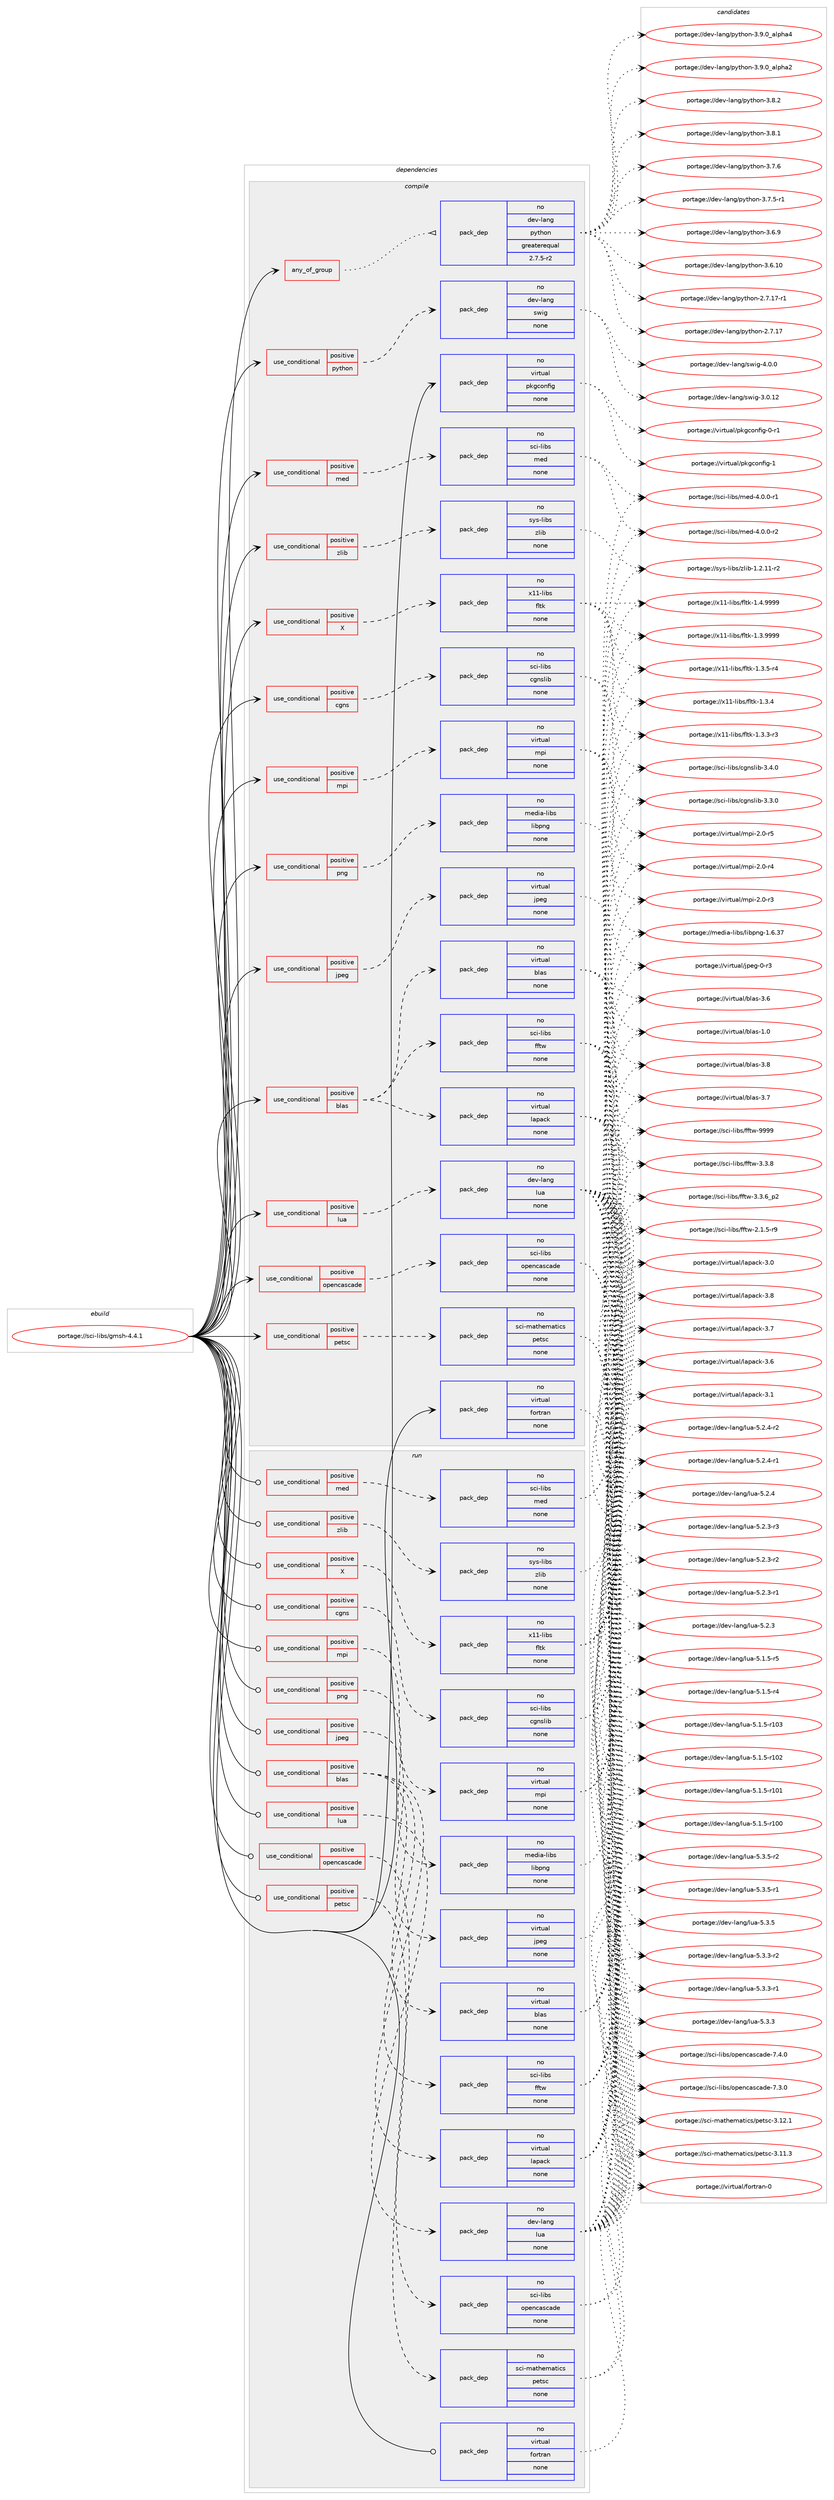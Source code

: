 digraph prolog {

# *************
# Graph options
# *************

newrank=true;
concentrate=true;
compound=true;
graph [rankdir=LR,fontname=Helvetica,fontsize=10,ranksep=1.5];#, ranksep=2.5, nodesep=0.2];
edge  [arrowhead=vee];
node  [fontname=Helvetica,fontsize=10];

# **********
# The ebuild
# **********

subgraph cluster_leftcol {
color=gray;
rank=same;
label=<<i>ebuild</i>>;
id [label="portage://sci-libs/gmsh-4.4.1", color=red, width=4, href="../sci-libs/gmsh-4.4.1.svg"];
}

# ****************
# The dependencies
# ****************

subgraph cluster_midcol {
color=gray;
label=<<i>dependencies</i>>;
subgraph cluster_compile {
fillcolor="#eeeeee";
style=filled;
label=<<i>compile</i>>;
subgraph any1031 {
dependency49506 [label=<<TABLE BORDER="0" CELLBORDER="1" CELLSPACING="0" CELLPADDING="4"><TR><TD CELLPADDING="10">any_of_group</TD></TR></TABLE>>, shape=none, color=red];subgraph pack38217 {
dependency49507 [label=<<TABLE BORDER="0" CELLBORDER="1" CELLSPACING="0" CELLPADDING="4" WIDTH="220"><TR><TD ROWSPAN="6" CELLPADDING="30">pack_dep</TD></TR><TR><TD WIDTH="110">no</TD></TR><TR><TD>dev-lang</TD></TR><TR><TD>python</TD></TR><TR><TD>greaterequal</TD></TR><TR><TD>2.7.5-r2</TD></TR></TABLE>>, shape=none, color=blue];
}
dependency49506:e -> dependency49507:w [weight=20,style="dotted",arrowhead="oinv"];
}
id:e -> dependency49506:w [weight=20,style="solid",arrowhead="vee"];
subgraph cond10210 {
dependency49508 [label=<<TABLE BORDER="0" CELLBORDER="1" CELLSPACING="0" CELLPADDING="4"><TR><TD ROWSPAN="3" CELLPADDING="10">use_conditional</TD></TR><TR><TD>positive</TD></TR><TR><TD>X</TD></TR></TABLE>>, shape=none, color=red];
subgraph pack38218 {
dependency49509 [label=<<TABLE BORDER="0" CELLBORDER="1" CELLSPACING="0" CELLPADDING="4" WIDTH="220"><TR><TD ROWSPAN="6" CELLPADDING="30">pack_dep</TD></TR><TR><TD WIDTH="110">no</TD></TR><TR><TD>x11-libs</TD></TR><TR><TD>fltk</TD></TR><TR><TD>none</TD></TR><TR><TD></TD></TR></TABLE>>, shape=none, color=blue];
}
dependency49508:e -> dependency49509:w [weight=20,style="dashed",arrowhead="vee"];
}
id:e -> dependency49508:w [weight=20,style="solid",arrowhead="vee"];
subgraph cond10211 {
dependency49510 [label=<<TABLE BORDER="0" CELLBORDER="1" CELLSPACING="0" CELLPADDING="4"><TR><TD ROWSPAN="3" CELLPADDING="10">use_conditional</TD></TR><TR><TD>positive</TD></TR><TR><TD>blas</TD></TR></TABLE>>, shape=none, color=red];
subgraph pack38219 {
dependency49511 [label=<<TABLE BORDER="0" CELLBORDER="1" CELLSPACING="0" CELLPADDING="4" WIDTH="220"><TR><TD ROWSPAN="6" CELLPADDING="30">pack_dep</TD></TR><TR><TD WIDTH="110">no</TD></TR><TR><TD>virtual</TD></TR><TR><TD>blas</TD></TR><TR><TD>none</TD></TR><TR><TD></TD></TR></TABLE>>, shape=none, color=blue];
}
dependency49510:e -> dependency49511:w [weight=20,style="dashed",arrowhead="vee"];
subgraph pack38220 {
dependency49512 [label=<<TABLE BORDER="0" CELLBORDER="1" CELLSPACING="0" CELLPADDING="4" WIDTH="220"><TR><TD ROWSPAN="6" CELLPADDING="30">pack_dep</TD></TR><TR><TD WIDTH="110">no</TD></TR><TR><TD>virtual</TD></TR><TR><TD>lapack</TD></TR><TR><TD>none</TD></TR><TR><TD></TD></TR></TABLE>>, shape=none, color=blue];
}
dependency49510:e -> dependency49512:w [weight=20,style="dashed",arrowhead="vee"];
subgraph pack38221 {
dependency49513 [label=<<TABLE BORDER="0" CELLBORDER="1" CELLSPACING="0" CELLPADDING="4" WIDTH="220"><TR><TD ROWSPAN="6" CELLPADDING="30">pack_dep</TD></TR><TR><TD WIDTH="110">no</TD></TR><TR><TD>sci-libs</TD></TR><TR><TD>fftw</TD></TR><TR><TD>none</TD></TR><TR><TD></TD></TR></TABLE>>, shape=none, color=blue];
}
dependency49510:e -> dependency49513:w [weight=20,style="dashed",arrowhead="vee"];
}
id:e -> dependency49510:w [weight=20,style="solid",arrowhead="vee"];
subgraph cond10212 {
dependency49514 [label=<<TABLE BORDER="0" CELLBORDER="1" CELLSPACING="0" CELLPADDING="4"><TR><TD ROWSPAN="3" CELLPADDING="10">use_conditional</TD></TR><TR><TD>positive</TD></TR><TR><TD>cgns</TD></TR></TABLE>>, shape=none, color=red];
subgraph pack38222 {
dependency49515 [label=<<TABLE BORDER="0" CELLBORDER="1" CELLSPACING="0" CELLPADDING="4" WIDTH="220"><TR><TD ROWSPAN="6" CELLPADDING="30">pack_dep</TD></TR><TR><TD WIDTH="110">no</TD></TR><TR><TD>sci-libs</TD></TR><TR><TD>cgnslib</TD></TR><TR><TD>none</TD></TR><TR><TD></TD></TR></TABLE>>, shape=none, color=blue];
}
dependency49514:e -> dependency49515:w [weight=20,style="dashed",arrowhead="vee"];
}
id:e -> dependency49514:w [weight=20,style="solid",arrowhead="vee"];
subgraph cond10213 {
dependency49516 [label=<<TABLE BORDER="0" CELLBORDER="1" CELLSPACING="0" CELLPADDING="4"><TR><TD ROWSPAN="3" CELLPADDING="10">use_conditional</TD></TR><TR><TD>positive</TD></TR><TR><TD>jpeg</TD></TR></TABLE>>, shape=none, color=red];
subgraph pack38223 {
dependency49517 [label=<<TABLE BORDER="0" CELLBORDER="1" CELLSPACING="0" CELLPADDING="4" WIDTH="220"><TR><TD ROWSPAN="6" CELLPADDING="30">pack_dep</TD></TR><TR><TD WIDTH="110">no</TD></TR><TR><TD>virtual</TD></TR><TR><TD>jpeg</TD></TR><TR><TD>none</TD></TR><TR><TD></TD></TR></TABLE>>, shape=none, color=blue];
}
dependency49516:e -> dependency49517:w [weight=20,style="dashed",arrowhead="vee"];
}
id:e -> dependency49516:w [weight=20,style="solid",arrowhead="vee"];
subgraph cond10214 {
dependency49518 [label=<<TABLE BORDER="0" CELLBORDER="1" CELLSPACING="0" CELLPADDING="4"><TR><TD ROWSPAN="3" CELLPADDING="10">use_conditional</TD></TR><TR><TD>positive</TD></TR><TR><TD>lua</TD></TR></TABLE>>, shape=none, color=red];
subgraph pack38224 {
dependency49519 [label=<<TABLE BORDER="0" CELLBORDER="1" CELLSPACING="0" CELLPADDING="4" WIDTH="220"><TR><TD ROWSPAN="6" CELLPADDING="30">pack_dep</TD></TR><TR><TD WIDTH="110">no</TD></TR><TR><TD>dev-lang</TD></TR><TR><TD>lua</TD></TR><TR><TD>none</TD></TR><TR><TD></TD></TR></TABLE>>, shape=none, color=blue];
}
dependency49518:e -> dependency49519:w [weight=20,style="dashed",arrowhead="vee"];
}
id:e -> dependency49518:w [weight=20,style="solid",arrowhead="vee"];
subgraph cond10215 {
dependency49520 [label=<<TABLE BORDER="0" CELLBORDER="1" CELLSPACING="0" CELLPADDING="4"><TR><TD ROWSPAN="3" CELLPADDING="10">use_conditional</TD></TR><TR><TD>positive</TD></TR><TR><TD>med</TD></TR></TABLE>>, shape=none, color=red];
subgraph pack38225 {
dependency49521 [label=<<TABLE BORDER="0" CELLBORDER="1" CELLSPACING="0" CELLPADDING="4" WIDTH="220"><TR><TD ROWSPAN="6" CELLPADDING="30">pack_dep</TD></TR><TR><TD WIDTH="110">no</TD></TR><TR><TD>sci-libs</TD></TR><TR><TD>med</TD></TR><TR><TD>none</TD></TR><TR><TD></TD></TR></TABLE>>, shape=none, color=blue];
}
dependency49520:e -> dependency49521:w [weight=20,style="dashed",arrowhead="vee"];
}
id:e -> dependency49520:w [weight=20,style="solid",arrowhead="vee"];
subgraph cond10216 {
dependency49522 [label=<<TABLE BORDER="0" CELLBORDER="1" CELLSPACING="0" CELLPADDING="4"><TR><TD ROWSPAN="3" CELLPADDING="10">use_conditional</TD></TR><TR><TD>positive</TD></TR><TR><TD>mpi</TD></TR></TABLE>>, shape=none, color=red];
subgraph pack38226 {
dependency49523 [label=<<TABLE BORDER="0" CELLBORDER="1" CELLSPACING="0" CELLPADDING="4" WIDTH="220"><TR><TD ROWSPAN="6" CELLPADDING="30">pack_dep</TD></TR><TR><TD WIDTH="110">no</TD></TR><TR><TD>virtual</TD></TR><TR><TD>mpi</TD></TR><TR><TD>none</TD></TR><TR><TD></TD></TR></TABLE>>, shape=none, color=blue];
}
dependency49522:e -> dependency49523:w [weight=20,style="dashed",arrowhead="vee"];
}
id:e -> dependency49522:w [weight=20,style="solid",arrowhead="vee"];
subgraph cond10217 {
dependency49524 [label=<<TABLE BORDER="0" CELLBORDER="1" CELLSPACING="0" CELLPADDING="4"><TR><TD ROWSPAN="3" CELLPADDING="10">use_conditional</TD></TR><TR><TD>positive</TD></TR><TR><TD>opencascade</TD></TR></TABLE>>, shape=none, color=red];
subgraph pack38227 {
dependency49525 [label=<<TABLE BORDER="0" CELLBORDER="1" CELLSPACING="0" CELLPADDING="4" WIDTH="220"><TR><TD ROWSPAN="6" CELLPADDING="30">pack_dep</TD></TR><TR><TD WIDTH="110">no</TD></TR><TR><TD>sci-libs</TD></TR><TR><TD>opencascade</TD></TR><TR><TD>none</TD></TR><TR><TD></TD></TR></TABLE>>, shape=none, color=blue];
}
dependency49524:e -> dependency49525:w [weight=20,style="dashed",arrowhead="vee"];
}
id:e -> dependency49524:w [weight=20,style="solid",arrowhead="vee"];
subgraph cond10218 {
dependency49526 [label=<<TABLE BORDER="0" CELLBORDER="1" CELLSPACING="0" CELLPADDING="4"><TR><TD ROWSPAN="3" CELLPADDING="10">use_conditional</TD></TR><TR><TD>positive</TD></TR><TR><TD>petsc</TD></TR></TABLE>>, shape=none, color=red];
subgraph pack38228 {
dependency49527 [label=<<TABLE BORDER="0" CELLBORDER="1" CELLSPACING="0" CELLPADDING="4" WIDTH="220"><TR><TD ROWSPAN="6" CELLPADDING="30">pack_dep</TD></TR><TR><TD WIDTH="110">no</TD></TR><TR><TD>sci-mathematics</TD></TR><TR><TD>petsc</TD></TR><TR><TD>none</TD></TR><TR><TD></TD></TR></TABLE>>, shape=none, color=blue];
}
dependency49526:e -> dependency49527:w [weight=20,style="dashed",arrowhead="vee"];
}
id:e -> dependency49526:w [weight=20,style="solid",arrowhead="vee"];
subgraph cond10219 {
dependency49528 [label=<<TABLE BORDER="0" CELLBORDER="1" CELLSPACING="0" CELLPADDING="4"><TR><TD ROWSPAN="3" CELLPADDING="10">use_conditional</TD></TR><TR><TD>positive</TD></TR><TR><TD>png</TD></TR></TABLE>>, shape=none, color=red];
subgraph pack38229 {
dependency49529 [label=<<TABLE BORDER="0" CELLBORDER="1" CELLSPACING="0" CELLPADDING="4" WIDTH="220"><TR><TD ROWSPAN="6" CELLPADDING="30">pack_dep</TD></TR><TR><TD WIDTH="110">no</TD></TR><TR><TD>media-libs</TD></TR><TR><TD>libpng</TD></TR><TR><TD>none</TD></TR><TR><TD></TD></TR></TABLE>>, shape=none, color=blue];
}
dependency49528:e -> dependency49529:w [weight=20,style="dashed",arrowhead="vee"];
}
id:e -> dependency49528:w [weight=20,style="solid",arrowhead="vee"];
subgraph cond10220 {
dependency49530 [label=<<TABLE BORDER="0" CELLBORDER="1" CELLSPACING="0" CELLPADDING="4"><TR><TD ROWSPAN="3" CELLPADDING="10">use_conditional</TD></TR><TR><TD>positive</TD></TR><TR><TD>python</TD></TR></TABLE>>, shape=none, color=red];
subgraph pack38230 {
dependency49531 [label=<<TABLE BORDER="0" CELLBORDER="1" CELLSPACING="0" CELLPADDING="4" WIDTH="220"><TR><TD ROWSPAN="6" CELLPADDING="30">pack_dep</TD></TR><TR><TD WIDTH="110">no</TD></TR><TR><TD>dev-lang</TD></TR><TR><TD>swig</TD></TR><TR><TD>none</TD></TR><TR><TD></TD></TR></TABLE>>, shape=none, color=blue];
}
dependency49530:e -> dependency49531:w [weight=20,style="dashed",arrowhead="vee"];
}
id:e -> dependency49530:w [weight=20,style="solid",arrowhead="vee"];
subgraph cond10221 {
dependency49532 [label=<<TABLE BORDER="0" CELLBORDER="1" CELLSPACING="0" CELLPADDING="4"><TR><TD ROWSPAN="3" CELLPADDING="10">use_conditional</TD></TR><TR><TD>positive</TD></TR><TR><TD>zlib</TD></TR></TABLE>>, shape=none, color=red];
subgraph pack38231 {
dependency49533 [label=<<TABLE BORDER="0" CELLBORDER="1" CELLSPACING="0" CELLPADDING="4" WIDTH="220"><TR><TD ROWSPAN="6" CELLPADDING="30">pack_dep</TD></TR><TR><TD WIDTH="110">no</TD></TR><TR><TD>sys-libs</TD></TR><TR><TD>zlib</TD></TR><TR><TD>none</TD></TR><TR><TD></TD></TR></TABLE>>, shape=none, color=blue];
}
dependency49532:e -> dependency49533:w [weight=20,style="dashed",arrowhead="vee"];
}
id:e -> dependency49532:w [weight=20,style="solid",arrowhead="vee"];
subgraph pack38232 {
dependency49534 [label=<<TABLE BORDER="0" CELLBORDER="1" CELLSPACING="0" CELLPADDING="4" WIDTH="220"><TR><TD ROWSPAN="6" CELLPADDING="30">pack_dep</TD></TR><TR><TD WIDTH="110">no</TD></TR><TR><TD>virtual</TD></TR><TR><TD>fortran</TD></TR><TR><TD>none</TD></TR><TR><TD></TD></TR></TABLE>>, shape=none, color=blue];
}
id:e -> dependency49534:w [weight=20,style="solid",arrowhead="vee"];
subgraph pack38233 {
dependency49535 [label=<<TABLE BORDER="0" CELLBORDER="1" CELLSPACING="0" CELLPADDING="4" WIDTH="220"><TR><TD ROWSPAN="6" CELLPADDING="30">pack_dep</TD></TR><TR><TD WIDTH="110">no</TD></TR><TR><TD>virtual</TD></TR><TR><TD>pkgconfig</TD></TR><TR><TD>none</TD></TR><TR><TD></TD></TR></TABLE>>, shape=none, color=blue];
}
id:e -> dependency49535:w [weight=20,style="solid",arrowhead="vee"];
}
subgraph cluster_compileandrun {
fillcolor="#eeeeee";
style=filled;
label=<<i>compile and run</i>>;
}
subgraph cluster_run {
fillcolor="#eeeeee";
style=filled;
label=<<i>run</i>>;
subgraph cond10222 {
dependency49536 [label=<<TABLE BORDER="0" CELLBORDER="1" CELLSPACING="0" CELLPADDING="4"><TR><TD ROWSPAN="3" CELLPADDING="10">use_conditional</TD></TR><TR><TD>positive</TD></TR><TR><TD>X</TD></TR></TABLE>>, shape=none, color=red];
subgraph pack38234 {
dependency49537 [label=<<TABLE BORDER="0" CELLBORDER="1" CELLSPACING="0" CELLPADDING="4" WIDTH="220"><TR><TD ROWSPAN="6" CELLPADDING="30">pack_dep</TD></TR><TR><TD WIDTH="110">no</TD></TR><TR><TD>x11-libs</TD></TR><TR><TD>fltk</TD></TR><TR><TD>none</TD></TR><TR><TD></TD></TR></TABLE>>, shape=none, color=blue];
}
dependency49536:e -> dependency49537:w [weight=20,style="dashed",arrowhead="vee"];
}
id:e -> dependency49536:w [weight=20,style="solid",arrowhead="odot"];
subgraph cond10223 {
dependency49538 [label=<<TABLE BORDER="0" CELLBORDER="1" CELLSPACING="0" CELLPADDING="4"><TR><TD ROWSPAN="3" CELLPADDING="10">use_conditional</TD></TR><TR><TD>positive</TD></TR><TR><TD>blas</TD></TR></TABLE>>, shape=none, color=red];
subgraph pack38235 {
dependency49539 [label=<<TABLE BORDER="0" CELLBORDER="1" CELLSPACING="0" CELLPADDING="4" WIDTH="220"><TR><TD ROWSPAN="6" CELLPADDING="30">pack_dep</TD></TR><TR><TD WIDTH="110">no</TD></TR><TR><TD>virtual</TD></TR><TR><TD>blas</TD></TR><TR><TD>none</TD></TR><TR><TD></TD></TR></TABLE>>, shape=none, color=blue];
}
dependency49538:e -> dependency49539:w [weight=20,style="dashed",arrowhead="vee"];
subgraph pack38236 {
dependency49540 [label=<<TABLE BORDER="0" CELLBORDER="1" CELLSPACING="0" CELLPADDING="4" WIDTH="220"><TR><TD ROWSPAN="6" CELLPADDING="30">pack_dep</TD></TR><TR><TD WIDTH="110">no</TD></TR><TR><TD>virtual</TD></TR><TR><TD>lapack</TD></TR><TR><TD>none</TD></TR><TR><TD></TD></TR></TABLE>>, shape=none, color=blue];
}
dependency49538:e -> dependency49540:w [weight=20,style="dashed",arrowhead="vee"];
subgraph pack38237 {
dependency49541 [label=<<TABLE BORDER="0" CELLBORDER="1" CELLSPACING="0" CELLPADDING="4" WIDTH="220"><TR><TD ROWSPAN="6" CELLPADDING="30">pack_dep</TD></TR><TR><TD WIDTH="110">no</TD></TR><TR><TD>sci-libs</TD></TR><TR><TD>fftw</TD></TR><TR><TD>none</TD></TR><TR><TD></TD></TR></TABLE>>, shape=none, color=blue];
}
dependency49538:e -> dependency49541:w [weight=20,style="dashed",arrowhead="vee"];
}
id:e -> dependency49538:w [weight=20,style="solid",arrowhead="odot"];
subgraph cond10224 {
dependency49542 [label=<<TABLE BORDER="0" CELLBORDER="1" CELLSPACING="0" CELLPADDING="4"><TR><TD ROWSPAN="3" CELLPADDING="10">use_conditional</TD></TR><TR><TD>positive</TD></TR><TR><TD>cgns</TD></TR></TABLE>>, shape=none, color=red];
subgraph pack38238 {
dependency49543 [label=<<TABLE BORDER="0" CELLBORDER="1" CELLSPACING="0" CELLPADDING="4" WIDTH="220"><TR><TD ROWSPAN="6" CELLPADDING="30">pack_dep</TD></TR><TR><TD WIDTH="110">no</TD></TR><TR><TD>sci-libs</TD></TR><TR><TD>cgnslib</TD></TR><TR><TD>none</TD></TR><TR><TD></TD></TR></TABLE>>, shape=none, color=blue];
}
dependency49542:e -> dependency49543:w [weight=20,style="dashed",arrowhead="vee"];
}
id:e -> dependency49542:w [weight=20,style="solid",arrowhead="odot"];
subgraph cond10225 {
dependency49544 [label=<<TABLE BORDER="0" CELLBORDER="1" CELLSPACING="0" CELLPADDING="4"><TR><TD ROWSPAN="3" CELLPADDING="10">use_conditional</TD></TR><TR><TD>positive</TD></TR><TR><TD>jpeg</TD></TR></TABLE>>, shape=none, color=red];
subgraph pack38239 {
dependency49545 [label=<<TABLE BORDER="0" CELLBORDER="1" CELLSPACING="0" CELLPADDING="4" WIDTH="220"><TR><TD ROWSPAN="6" CELLPADDING="30">pack_dep</TD></TR><TR><TD WIDTH="110">no</TD></TR><TR><TD>virtual</TD></TR><TR><TD>jpeg</TD></TR><TR><TD>none</TD></TR><TR><TD></TD></TR></TABLE>>, shape=none, color=blue];
}
dependency49544:e -> dependency49545:w [weight=20,style="dashed",arrowhead="vee"];
}
id:e -> dependency49544:w [weight=20,style="solid",arrowhead="odot"];
subgraph cond10226 {
dependency49546 [label=<<TABLE BORDER="0" CELLBORDER="1" CELLSPACING="0" CELLPADDING="4"><TR><TD ROWSPAN="3" CELLPADDING="10">use_conditional</TD></TR><TR><TD>positive</TD></TR><TR><TD>lua</TD></TR></TABLE>>, shape=none, color=red];
subgraph pack38240 {
dependency49547 [label=<<TABLE BORDER="0" CELLBORDER="1" CELLSPACING="0" CELLPADDING="4" WIDTH="220"><TR><TD ROWSPAN="6" CELLPADDING="30">pack_dep</TD></TR><TR><TD WIDTH="110">no</TD></TR><TR><TD>dev-lang</TD></TR><TR><TD>lua</TD></TR><TR><TD>none</TD></TR><TR><TD></TD></TR></TABLE>>, shape=none, color=blue];
}
dependency49546:e -> dependency49547:w [weight=20,style="dashed",arrowhead="vee"];
}
id:e -> dependency49546:w [weight=20,style="solid",arrowhead="odot"];
subgraph cond10227 {
dependency49548 [label=<<TABLE BORDER="0" CELLBORDER="1" CELLSPACING="0" CELLPADDING="4"><TR><TD ROWSPAN="3" CELLPADDING="10">use_conditional</TD></TR><TR><TD>positive</TD></TR><TR><TD>med</TD></TR></TABLE>>, shape=none, color=red];
subgraph pack38241 {
dependency49549 [label=<<TABLE BORDER="0" CELLBORDER="1" CELLSPACING="0" CELLPADDING="4" WIDTH="220"><TR><TD ROWSPAN="6" CELLPADDING="30">pack_dep</TD></TR><TR><TD WIDTH="110">no</TD></TR><TR><TD>sci-libs</TD></TR><TR><TD>med</TD></TR><TR><TD>none</TD></TR><TR><TD></TD></TR></TABLE>>, shape=none, color=blue];
}
dependency49548:e -> dependency49549:w [weight=20,style="dashed",arrowhead="vee"];
}
id:e -> dependency49548:w [weight=20,style="solid",arrowhead="odot"];
subgraph cond10228 {
dependency49550 [label=<<TABLE BORDER="0" CELLBORDER="1" CELLSPACING="0" CELLPADDING="4"><TR><TD ROWSPAN="3" CELLPADDING="10">use_conditional</TD></TR><TR><TD>positive</TD></TR><TR><TD>mpi</TD></TR></TABLE>>, shape=none, color=red];
subgraph pack38242 {
dependency49551 [label=<<TABLE BORDER="0" CELLBORDER="1" CELLSPACING="0" CELLPADDING="4" WIDTH="220"><TR><TD ROWSPAN="6" CELLPADDING="30">pack_dep</TD></TR><TR><TD WIDTH="110">no</TD></TR><TR><TD>virtual</TD></TR><TR><TD>mpi</TD></TR><TR><TD>none</TD></TR><TR><TD></TD></TR></TABLE>>, shape=none, color=blue];
}
dependency49550:e -> dependency49551:w [weight=20,style="dashed",arrowhead="vee"];
}
id:e -> dependency49550:w [weight=20,style="solid",arrowhead="odot"];
subgraph cond10229 {
dependency49552 [label=<<TABLE BORDER="0" CELLBORDER="1" CELLSPACING="0" CELLPADDING="4"><TR><TD ROWSPAN="3" CELLPADDING="10">use_conditional</TD></TR><TR><TD>positive</TD></TR><TR><TD>opencascade</TD></TR></TABLE>>, shape=none, color=red];
subgraph pack38243 {
dependency49553 [label=<<TABLE BORDER="0" CELLBORDER="1" CELLSPACING="0" CELLPADDING="4" WIDTH="220"><TR><TD ROWSPAN="6" CELLPADDING="30">pack_dep</TD></TR><TR><TD WIDTH="110">no</TD></TR><TR><TD>sci-libs</TD></TR><TR><TD>opencascade</TD></TR><TR><TD>none</TD></TR><TR><TD></TD></TR></TABLE>>, shape=none, color=blue];
}
dependency49552:e -> dependency49553:w [weight=20,style="dashed",arrowhead="vee"];
}
id:e -> dependency49552:w [weight=20,style="solid",arrowhead="odot"];
subgraph cond10230 {
dependency49554 [label=<<TABLE BORDER="0" CELLBORDER="1" CELLSPACING="0" CELLPADDING="4"><TR><TD ROWSPAN="3" CELLPADDING="10">use_conditional</TD></TR><TR><TD>positive</TD></TR><TR><TD>petsc</TD></TR></TABLE>>, shape=none, color=red];
subgraph pack38244 {
dependency49555 [label=<<TABLE BORDER="0" CELLBORDER="1" CELLSPACING="0" CELLPADDING="4" WIDTH="220"><TR><TD ROWSPAN="6" CELLPADDING="30">pack_dep</TD></TR><TR><TD WIDTH="110">no</TD></TR><TR><TD>sci-mathematics</TD></TR><TR><TD>petsc</TD></TR><TR><TD>none</TD></TR><TR><TD></TD></TR></TABLE>>, shape=none, color=blue];
}
dependency49554:e -> dependency49555:w [weight=20,style="dashed",arrowhead="vee"];
}
id:e -> dependency49554:w [weight=20,style="solid",arrowhead="odot"];
subgraph cond10231 {
dependency49556 [label=<<TABLE BORDER="0" CELLBORDER="1" CELLSPACING="0" CELLPADDING="4"><TR><TD ROWSPAN="3" CELLPADDING="10">use_conditional</TD></TR><TR><TD>positive</TD></TR><TR><TD>png</TD></TR></TABLE>>, shape=none, color=red];
subgraph pack38245 {
dependency49557 [label=<<TABLE BORDER="0" CELLBORDER="1" CELLSPACING="0" CELLPADDING="4" WIDTH="220"><TR><TD ROWSPAN="6" CELLPADDING="30">pack_dep</TD></TR><TR><TD WIDTH="110">no</TD></TR><TR><TD>media-libs</TD></TR><TR><TD>libpng</TD></TR><TR><TD>none</TD></TR><TR><TD></TD></TR></TABLE>>, shape=none, color=blue];
}
dependency49556:e -> dependency49557:w [weight=20,style="dashed",arrowhead="vee"];
}
id:e -> dependency49556:w [weight=20,style="solid",arrowhead="odot"];
subgraph cond10232 {
dependency49558 [label=<<TABLE BORDER="0" CELLBORDER="1" CELLSPACING="0" CELLPADDING="4"><TR><TD ROWSPAN="3" CELLPADDING="10">use_conditional</TD></TR><TR><TD>positive</TD></TR><TR><TD>zlib</TD></TR></TABLE>>, shape=none, color=red];
subgraph pack38246 {
dependency49559 [label=<<TABLE BORDER="0" CELLBORDER="1" CELLSPACING="0" CELLPADDING="4" WIDTH="220"><TR><TD ROWSPAN="6" CELLPADDING="30">pack_dep</TD></TR><TR><TD WIDTH="110">no</TD></TR><TR><TD>sys-libs</TD></TR><TR><TD>zlib</TD></TR><TR><TD>none</TD></TR><TR><TD></TD></TR></TABLE>>, shape=none, color=blue];
}
dependency49558:e -> dependency49559:w [weight=20,style="dashed",arrowhead="vee"];
}
id:e -> dependency49558:w [weight=20,style="solid",arrowhead="odot"];
subgraph pack38247 {
dependency49560 [label=<<TABLE BORDER="0" CELLBORDER="1" CELLSPACING="0" CELLPADDING="4" WIDTH="220"><TR><TD ROWSPAN="6" CELLPADDING="30">pack_dep</TD></TR><TR><TD WIDTH="110">no</TD></TR><TR><TD>virtual</TD></TR><TR><TD>fortran</TD></TR><TR><TD>none</TD></TR><TR><TD></TD></TR></TABLE>>, shape=none, color=blue];
}
id:e -> dependency49560:w [weight=20,style="solid",arrowhead="odot"];
}
}

# **************
# The candidates
# **************

subgraph cluster_choices {
rank=same;
color=gray;
label=<<i>candidates</i>>;

subgraph choice38217 {
color=black;
nodesep=1;
choice10010111845108971101034711212111610411111045514657464895971081121049752 [label="portage://dev-lang/python-3.9.0_alpha4", color=red, width=4,href="../dev-lang/python-3.9.0_alpha4.svg"];
choice10010111845108971101034711212111610411111045514657464895971081121049750 [label="portage://dev-lang/python-3.9.0_alpha2", color=red, width=4,href="../dev-lang/python-3.9.0_alpha2.svg"];
choice100101118451089711010347112121116104111110455146564650 [label="portage://dev-lang/python-3.8.2", color=red, width=4,href="../dev-lang/python-3.8.2.svg"];
choice100101118451089711010347112121116104111110455146564649 [label="portage://dev-lang/python-3.8.1", color=red, width=4,href="../dev-lang/python-3.8.1.svg"];
choice100101118451089711010347112121116104111110455146554654 [label="portage://dev-lang/python-3.7.6", color=red, width=4,href="../dev-lang/python-3.7.6.svg"];
choice1001011184510897110103471121211161041111104551465546534511449 [label="portage://dev-lang/python-3.7.5-r1", color=red, width=4,href="../dev-lang/python-3.7.5-r1.svg"];
choice100101118451089711010347112121116104111110455146544657 [label="portage://dev-lang/python-3.6.9", color=red, width=4,href="../dev-lang/python-3.6.9.svg"];
choice10010111845108971101034711212111610411111045514654464948 [label="portage://dev-lang/python-3.6.10", color=red, width=4,href="../dev-lang/python-3.6.10.svg"];
choice100101118451089711010347112121116104111110455046554649554511449 [label="portage://dev-lang/python-2.7.17-r1", color=red, width=4,href="../dev-lang/python-2.7.17-r1.svg"];
choice10010111845108971101034711212111610411111045504655464955 [label="portage://dev-lang/python-2.7.17", color=red, width=4,href="../dev-lang/python-2.7.17.svg"];
dependency49507:e -> choice10010111845108971101034711212111610411111045514657464895971081121049752:w [style=dotted,weight="100"];
dependency49507:e -> choice10010111845108971101034711212111610411111045514657464895971081121049750:w [style=dotted,weight="100"];
dependency49507:e -> choice100101118451089711010347112121116104111110455146564650:w [style=dotted,weight="100"];
dependency49507:e -> choice100101118451089711010347112121116104111110455146564649:w [style=dotted,weight="100"];
dependency49507:e -> choice100101118451089711010347112121116104111110455146554654:w [style=dotted,weight="100"];
dependency49507:e -> choice1001011184510897110103471121211161041111104551465546534511449:w [style=dotted,weight="100"];
dependency49507:e -> choice100101118451089711010347112121116104111110455146544657:w [style=dotted,weight="100"];
dependency49507:e -> choice10010111845108971101034711212111610411111045514654464948:w [style=dotted,weight="100"];
dependency49507:e -> choice100101118451089711010347112121116104111110455046554649554511449:w [style=dotted,weight="100"];
dependency49507:e -> choice10010111845108971101034711212111610411111045504655464955:w [style=dotted,weight="100"];
}
subgraph choice38218 {
color=black;
nodesep=1;
choice1204949451081059811547102108116107454946524657575757 [label="portage://x11-libs/fltk-1.4.9999", color=red, width=4,href="../x11-libs/fltk-1.4.9999.svg"];
choice1204949451081059811547102108116107454946514657575757 [label="portage://x11-libs/fltk-1.3.9999", color=red, width=4,href="../x11-libs/fltk-1.3.9999.svg"];
choice12049494510810598115471021081161074549465146534511452 [label="portage://x11-libs/fltk-1.3.5-r4", color=red, width=4,href="../x11-libs/fltk-1.3.5-r4.svg"];
choice1204949451081059811547102108116107454946514652 [label="portage://x11-libs/fltk-1.3.4", color=red, width=4,href="../x11-libs/fltk-1.3.4.svg"];
choice12049494510810598115471021081161074549465146514511451 [label="portage://x11-libs/fltk-1.3.3-r3", color=red, width=4,href="../x11-libs/fltk-1.3.3-r3.svg"];
dependency49509:e -> choice1204949451081059811547102108116107454946524657575757:w [style=dotted,weight="100"];
dependency49509:e -> choice1204949451081059811547102108116107454946514657575757:w [style=dotted,weight="100"];
dependency49509:e -> choice12049494510810598115471021081161074549465146534511452:w [style=dotted,weight="100"];
dependency49509:e -> choice1204949451081059811547102108116107454946514652:w [style=dotted,weight="100"];
dependency49509:e -> choice12049494510810598115471021081161074549465146514511451:w [style=dotted,weight="100"];
}
subgraph choice38219 {
color=black;
nodesep=1;
choice1181051141161179710847981089711545514656 [label="portage://virtual/blas-3.8", color=red, width=4,href="../virtual/blas-3.8.svg"];
choice1181051141161179710847981089711545514655 [label="portage://virtual/blas-3.7", color=red, width=4,href="../virtual/blas-3.7.svg"];
choice1181051141161179710847981089711545514654 [label="portage://virtual/blas-3.6", color=red, width=4,href="../virtual/blas-3.6.svg"];
choice1181051141161179710847981089711545494648 [label="portage://virtual/blas-1.0", color=red, width=4,href="../virtual/blas-1.0.svg"];
dependency49511:e -> choice1181051141161179710847981089711545514656:w [style=dotted,weight="100"];
dependency49511:e -> choice1181051141161179710847981089711545514655:w [style=dotted,weight="100"];
dependency49511:e -> choice1181051141161179710847981089711545514654:w [style=dotted,weight="100"];
dependency49511:e -> choice1181051141161179710847981089711545494648:w [style=dotted,weight="100"];
}
subgraph choice38220 {
color=black;
nodesep=1;
choice118105114116117971084710897112979910745514656 [label="portage://virtual/lapack-3.8", color=red, width=4,href="../virtual/lapack-3.8.svg"];
choice118105114116117971084710897112979910745514655 [label="portage://virtual/lapack-3.7", color=red, width=4,href="../virtual/lapack-3.7.svg"];
choice118105114116117971084710897112979910745514654 [label="portage://virtual/lapack-3.6", color=red, width=4,href="../virtual/lapack-3.6.svg"];
choice118105114116117971084710897112979910745514649 [label="portage://virtual/lapack-3.1", color=red, width=4,href="../virtual/lapack-3.1.svg"];
choice118105114116117971084710897112979910745514648 [label="portage://virtual/lapack-3.0", color=red, width=4,href="../virtual/lapack-3.0.svg"];
dependency49512:e -> choice118105114116117971084710897112979910745514656:w [style=dotted,weight="100"];
dependency49512:e -> choice118105114116117971084710897112979910745514655:w [style=dotted,weight="100"];
dependency49512:e -> choice118105114116117971084710897112979910745514654:w [style=dotted,weight="100"];
dependency49512:e -> choice118105114116117971084710897112979910745514649:w [style=dotted,weight="100"];
dependency49512:e -> choice118105114116117971084710897112979910745514648:w [style=dotted,weight="100"];
}
subgraph choice38221 {
color=black;
nodesep=1;
choice115991054510810598115471021021161194557575757 [label="portage://sci-libs/fftw-9999", color=red, width=4,href="../sci-libs/fftw-9999.svg"];
choice11599105451081059811547102102116119455146514656 [label="portage://sci-libs/fftw-3.3.8", color=red, width=4,href="../sci-libs/fftw-3.3.8.svg"];
choice115991054510810598115471021021161194551465146549511250 [label="portage://sci-libs/fftw-3.3.6_p2", color=red, width=4,href="../sci-libs/fftw-3.3.6_p2.svg"];
choice115991054510810598115471021021161194550464946534511457 [label="portage://sci-libs/fftw-2.1.5-r9", color=red, width=4,href="../sci-libs/fftw-2.1.5-r9.svg"];
dependency49513:e -> choice115991054510810598115471021021161194557575757:w [style=dotted,weight="100"];
dependency49513:e -> choice11599105451081059811547102102116119455146514656:w [style=dotted,weight="100"];
dependency49513:e -> choice115991054510810598115471021021161194551465146549511250:w [style=dotted,weight="100"];
dependency49513:e -> choice115991054510810598115471021021161194550464946534511457:w [style=dotted,weight="100"];
}
subgraph choice38222 {
color=black;
nodesep=1;
choice115991054510810598115479910311011510810598455146524648 [label="portage://sci-libs/cgnslib-3.4.0", color=red, width=4,href="../sci-libs/cgnslib-3.4.0.svg"];
choice115991054510810598115479910311011510810598455146514648 [label="portage://sci-libs/cgnslib-3.3.0", color=red, width=4,href="../sci-libs/cgnslib-3.3.0.svg"];
dependency49515:e -> choice115991054510810598115479910311011510810598455146524648:w [style=dotted,weight="100"];
dependency49515:e -> choice115991054510810598115479910311011510810598455146514648:w [style=dotted,weight="100"];
}
subgraph choice38223 {
color=black;
nodesep=1;
choice118105114116117971084710611210110345484511451 [label="portage://virtual/jpeg-0-r3", color=red, width=4,href="../virtual/jpeg-0-r3.svg"];
dependency49517:e -> choice118105114116117971084710611210110345484511451:w [style=dotted,weight="100"];
}
subgraph choice38224 {
color=black;
nodesep=1;
choice100101118451089711010347108117974553465146534511450 [label="portage://dev-lang/lua-5.3.5-r2", color=red, width=4,href="../dev-lang/lua-5.3.5-r2.svg"];
choice100101118451089711010347108117974553465146534511449 [label="portage://dev-lang/lua-5.3.5-r1", color=red, width=4,href="../dev-lang/lua-5.3.5-r1.svg"];
choice10010111845108971101034710811797455346514653 [label="portage://dev-lang/lua-5.3.5", color=red, width=4,href="../dev-lang/lua-5.3.5.svg"];
choice100101118451089711010347108117974553465146514511450 [label="portage://dev-lang/lua-5.3.3-r2", color=red, width=4,href="../dev-lang/lua-5.3.3-r2.svg"];
choice100101118451089711010347108117974553465146514511449 [label="portage://dev-lang/lua-5.3.3-r1", color=red, width=4,href="../dev-lang/lua-5.3.3-r1.svg"];
choice10010111845108971101034710811797455346514651 [label="portage://dev-lang/lua-5.3.3", color=red, width=4,href="../dev-lang/lua-5.3.3.svg"];
choice100101118451089711010347108117974553465046524511450 [label="portage://dev-lang/lua-5.2.4-r2", color=red, width=4,href="../dev-lang/lua-5.2.4-r2.svg"];
choice100101118451089711010347108117974553465046524511449 [label="portage://dev-lang/lua-5.2.4-r1", color=red, width=4,href="../dev-lang/lua-5.2.4-r1.svg"];
choice10010111845108971101034710811797455346504652 [label="portage://dev-lang/lua-5.2.4", color=red, width=4,href="../dev-lang/lua-5.2.4.svg"];
choice100101118451089711010347108117974553465046514511451 [label="portage://dev-lang/lua-5.2.3-r3", color=red, width=4,href="../dev-lang/lua-5.2.3-r3.svg"];
choice100101118451089711010347108117974553465046514511450 [label="portage://dev-lang/lua-5.2.3-r2", color=red, width=4,href="../dev-lang/lua-5.2.3-r2.svg"];
choice100101118451089711010347108117974553465046514511449 [label="portage://dev-lang/lua-5.2.3-r1", color=red, width=4,href="../dev-lang/lua-5.2.3-r1.svg"];
choice10010111845108971101034710811797455346504651 [label="portage://dev-lang/lua-5.2.3", color=red, width=4,href="../dev-lang/lua-5.2.3.svg"];
choice100101118451089711010347108117974553464946534511453 [label="portage://dev-lang/lua-5.1.5-r5", color=red, width=4,href="../dev-lang/lua-5.1.5-r5.svg"];
choice100101118451089711010347108117974553464946534511452 [label="portage://dev-lang/lua-5.1.5-r4", color=red, width=4,href="../dev-lang/lua-5.1.5-r4.svg"];
choice1001011184510897110103471081179745534649465345114494851 [label="portage://dev-lang/lua-5.1.5-r103", color=red, width=4,href="../dev-lang/lua-5.1.5-r103.svg"];
choice1001011184510897110103471081179745534649465345114494850 [label="portage://dev-lang/lua-5.1.5-r102", color=red, width=4,href="../dev-lang/lua-5.1.5-r102.svg"];
choice1001011184510897110103471081179745534649465345114494849 [label="portage://dev-lang/lua-5.1.5-r101", color=red, width=4,href="../dev-lang/lua-5.1.5-r101.svg"];
choice1001011184510897110103471081179745534649465345114494848 [label="portage://dev-lang/lua-5.1.5-r100", color=red, width=4,href="../dev-lang/lua-5.1.5-r100.svg"];
dependency49519:e -> choice100101118451089711010347108117974553465146534511450:w [style=dotted,weight="100"];
dependency49519:e -> choice100101118451089711010347108117974553465146534511449:w [style=dotted,weight="100"];
dependency49519:e -> choice10010111845108971101034710811797455346514653:w [style=dotted,weight="100"];
dependency49519:e -> choice100101118451089711010347108117974553465146514511450:w [style=dotted,weight="100"];
dependency49519:e -> choice100101118451089711010347108117974553465146514511449:w [style=dotted,weight="100"];
dependency49519:e -> choice10010111845108971101034710811797455346514651:w [style=dotted,weight="100"];
dependency49519:e -> choice100101118451089711010347108117974553465046524511450:w [style=dotted,weight="100"];
dependency49519:e -> choice100101118451089711010347108117974553465046524511449:w [style=dotted,weight="100"];
dependency49519:e -> choice10010111845108971101034710811797455346504652:w [style=dotted,weight="100"];
dependency49519:e -> choice100101118451089711010347108117974553465046514511451:w [style=dotted,weight="100"];
dependency49519:e -> choice100101118451089711010347108117974553465046514511450:w [style=dotted,weight="100"];
dependency49519:e -> choice100101118451089711010347108117974553465046514511449:w [style=dotted,weight="100"];
dependency49519:e -> choice10010111845108971101034710811797455346504651:w [style=dotted,weight="100"];
dependency49519:e -> choice100101118451089711010347108117974553464946534511453:w [style=dotted,weight="100"];
dependency49519:e -> choice100101118451089711010347108117974553464946534511452:w [style=dotted,weight="100"];
dependency49519:e -> choice1001011184510897110103471081179745534649465345114494851:w [style=dotted,weight="100"];
dependency49519:e -> choice1001011184510897110103471081179745534649465345114494850:w [style=dotted,weight="100"];
dependency49519:e -> choice1001011184510897110103471081179745534649465345114494849:w [style=dotted,weight="100"];
dependency49519:e -> choice1001011184510897110103471081179745534649465345114494848:w [style=dotted,weight="100"];
}
subgraph choice38225 {
color=black;
nodesep=1;
choice115991054510810598115471091011004552464846484511450 [label="portage://sci-libs/med-4.0.0-r2", color=red, width=4,href="../sci-libs/med-4.0.0-r2.svg"];
choice115991054510810598115471091011004552464846484511449 [label="portage://sci-libs/med-4.0.0-r1", color=red, width=4,href="../sci-libs/med-4.0.0-r1.svg"];
dependency49521:e -> choice115991054510810598115471091011004552464846484511450:w [style=dotted,weight="100"];
dependency49521:e -> choice115991054510810598115471091011004552464846484511449:w [style=dotted,weight="100"];
}
subgraph choice38226 {
color=black;
nodesep=1;
choice1181051141161179710847109112105455046484511453 [label="portage://virtual/mpi-2.0-r5", color=red, width=4,href="../virtual/mpi-2.0-r5.svg"];
choice1181051141161179710847109112105455046484511452 [label="portage://virtual/mpi-2.0-r4", color=red, width=4,href="../virtual/mpi-2.0-r4.svg"];
choice1181051141161179710847109112105455046484511451 [label="portage://virtual/mpi-2.0-r3", color=red, width=4,href="../virtual/mpi-2.0-r3.svg"];
dependency49523:e -> choice1181051141161179710847109112105455046484511453:w [style=dotted,weight="100"];
dependency49523:e -> choice1181051141161179710847109112105455046484511452:w [style=dotted,weight="100"];
dependency49523:e -> choice1181051141161179710847109112105455046484511451:w [style=dotted,weight="100"];
}
subgraph choice38227 {
color=black;
nodesep=1;
choice1159910545108105981154711111210111099971159997100101455546524648 [label="portage://sci-libs/opencascade-7.4.0", color=red, width=4,href="../sci-libs/opencascade-7.4.0.svg"];
choice1159910545108105981154711111210111099971159997100101455546514648 [label="portage://sci-libs/opencascade-7.3.0", color=red, width=4,href="../sci-libs/opencascade-7.3.0.svg"];
dependency49525:e -> choice1159910545108105981154711111210111099971159997100101455546524648:w [style=dotted,weight="100"];
dependency49525:e -> choice1159910545108105981154711111210111099971159997100101455546514648:w [style=dotted,weight="100"];
}
subgraph choice38228 {
color=black;
nodesep=1;
choice1159910545109971161041011099711610599115471121011161159945514649504649 [label="portage://sci-mathematics/petsc-3.12.1", color=red, width=4,href="../sci-mathematics/petsc-3.12.1.svg"];
choice1159910545109971161041011099711610599115471121011161159945514649494651 [label="portage://sci-mathematics/petsc-3.11.3", color=red, width=4,href="../sci-mathematics/petsc-3.11.3.svg"];
dependency49527:e -> choice1159910545109971161041011099711610599115471121011161159945514649504649:w [style=dotted,weight="100"];
dependency49527:e -> choice1159910545109971161041011099711610599115471121011161159945514649494651:w [style=dotted,weight="100"];
}
subgraph choice38229 {
color=black;
nodesep=1;
choice109101100105974510810598115471081059811211010345494654465155 [label="portage://media-libs/libpng-1.6.37", color=red, width=4,href="../media-libs/libpng-1.6.37.svg"];
dependency49529:e -> choice109101100105974510810598115471081059811211010345494654465155:w [style=dotted,weight="100"];
}
subgraph choice38230 {
color=black;
nodesep=1;
choice100101118451089711010347115119105103455246484648 [label="portage://dev-lang/swig-4.0.0", color=red, width=4,href="../dev-lang/swig-4.0.0.svg"];
choice10010111845108971101034711511910510345514648464950 [label="portage://dev-lang/swig-3.0.12", color=red, width=4,href="../dev-lang/swig-3.0.12.svg"];
dependency49531:e -> choice100101118451089711010347115119105103455246484648:w [style=dotted,weight="100"];
dependency49531:e -> choice10010111845108971101034711511910510345514648464950:w [style=dotted,weight="100"];
}
subgraph choice38231 {
color=black;
nodesep=1;
choice11512111545108105981154712210810598454946504649494511450 [label="portage://sys-libs/zlib-1.2.11-r2", color=red, width=4,href="../sys-libs/zlib-1.2.11-r2.svg"];
dependency49533:e -> choice11512111545108105981154712210810598454946504649494511450:w [style=dotted,weight="100"];
}
subgraph choice38232 {
color=black;
nodesep=1;
choice1181051141161179710847102111114116114971104548 [label="portage://virtual/fortran-0", color=red, width=4,href="../virtual/fortran-0.svg"];
dependency49534:e -> choice1181051141161179710847102111114116114971104548:w [style=dotted,weight="100"];
}
subgraph choice38233 {
color=black;
nodesep=1;
choice1181051141161179710847112107103991111101021051034549 [label="portage://virtual/pkgconfig-1", color=red, width=4,href="../virtual/pkgconfig-1.svg"];
choice11810511411611797108471121071039911111010210510345484511449 [label="portage://virtual/pkgconfig-0-r1", color=red, width=4,href="../virtual/pkgconfig-0-r1.svg"];
dependency49535:e -> choice1181051141161179710847112107103991111101021051034549:w [style=dotted,weight="100"];
dependency49535:e -> choice11810511411611797108471121071039911111010210510345484511449:w [style=dotted,weight="100"];
}
subgraph choice38234 {
color=black;
nodesep=1;
choice1204949451081059811547102108116107454946524657575757 [label="portage://x11-libs/fltk-1.4.9999", color=red, width=4,href="../x11-libs/fltk-1.4.9999.svg"];
choice1204949451081059811547102108116107454946514657575757 [label="portage://x11-libs/fltk-1.3.9999", color=red, width=4,href="../x11-libs/fltk-1.3.9999.svg"];
choice12049494510810598115471021081161074549465146534511452 [label="portage://x11-libs/fltk-1.3.5-r4", color=red, width=4,href="../x11-libs/fltk-1.3.5-r4.svg"];
choice1204949451081059811547102108116107454946514652 [label="portage://x11-libs/fltk-1.3.4", color=red, width=4,href="../x11-libs/fltk-1.3.4.svg"];
choice12049494510810598115471021081161074549465146514511451 [label="portage://x11-libs/fltk-1.3.3-r3", color=red, width=4,href="../x11-libs/fltk-1.3.3-r3.svg"];
dependency49537:e -> choice1204949451081059811547102108116107454946524657575757:w [style=dotted,weight="100"];
dependency49537:e -> choice1204949451081059811547102108116107454946514657575757:w [style=dotted,weight="100"];
dependency49537:e -> choice12049494510810598115471021081161074549465146534511452:w [style=dotted,weight="100"];
dependency49537:e -> choice1204949451081059811547102108116107454946514652:w [style=dotted,weight="100"];
dependency49537:e -> choice12049494510810598115471021081161074549465146514511451:w [style=dotted,weight="100"];
}
subgraph choice38235 {
color=black;
nodesep=1;
choice1181051141161179710847981089711545514656 [label="portage://virtual/blas-3.8", color=red, width=4,href="../virtual/blas-3.8.svg"];
choice1181051141161179710847981089711545514655 [label="portage://virtual/blas-3.7", color=red, width=4,href="../virtual/blas-3.7.svg"];
choice1181051141161179710847981089711545514654 [label="portage://virtual/blas-3.6", color=red, width=4,href="../virtual/blas-3.6.svg"];
choice1181051141161179710847981089711545494648 [label="portage://virtual/blas-1.0", color=red, width=4,href="../virtual/blas-1.0.svg"];
dependency49539:e -> choice1181051141161179710847981089711545514656:w [style=dotted,weight="100"];
dependency49539:e -> choice1181051141161179710847981089711545514655:w [style=dotted,weight="100"];
dependency49539:e -> choice1181051141161179710847981089711545514654:w [style=dotted,weight="100"];
dependency49539:e -> choice1181051141161179710847981089711545494648:w [style=dotted,weight="100"];
}
subgraph choice38236 {
color=black;
nodesep=1;
choice118105114116117971084710897112979910745514656 [label="portage://virtual/lapack-3.8", color=red, width=4,href="../virtual/lapack-3.8.svg"];
choice118105114116117971084710897112979910745514655 [label="portage://virtual/lapack-3.7", color=red, width=4,href="../virtual/lapack-3.7.svg"];
choice118105114116117971084710897112979910745514654 [label="portage://virtual/lapack-3.6", color=red, width=4,href="../virtual/lapack-3.6.svg"];
choice118105114116117971084710897112979910745514649 [label="portage://virtual/lapack-3.1", color=red, width=4,href="../virtual/lapack-3.1.svg"];
choice118105114116117971084710897112979910745514648 [label="portage://virtual/lapack-3.0", color=red, width=4,href="../virtual/lapack-3.0.svg"];
dependency49540:e -> choice118105114116117971084710897112979910745514656:w [style=dotted,weight="100"];
dependency49540:e -> choice118105114116117971084710897112979910745514655:w [style=dotted,weight="100"];
dependency49540:e -> choice118105114116117971084710897112979910745514654:w [style=dotted,weight="100"];
dependency49540:e -> choice118105114116117971084710897112979910745514649:w [style=dotted,weight="100"];
dependency49540:e -> choice118105114116117971084710897112979910745514648:w [style=dotted,weight="100"];
}
subgraph choice38237 {
color=black;
nodesep=1;
choice115991054510810598115471021021161194557575757 [label="portage://sci-libs/fftw-9999", color=red, width=4,href="../sci-libs/fftw-9999.svg"];
choice11599105451081059811547102102116119455146514656 [label="portage://sci-libs/fftw-3.3.8", color=red, width=4,href="../sci-libs/fftw-3.3.8.svg"];
choice115991054510810598115471021021161194551465146549511250 [label="portage://sci-libs/fftw-3.3.6_p2", color=red, width=4,href="../sci-libs/fftw-3.3.6_p2.svg"];
choice115991054510810598115471021021161194550464946534511457 [label="portage://sci-libs/fftw-2.1.5-r9", color=red, width=4,href="../sci-libs/fftw-2.1.5-r9.svg"];
dependency49541:e -> choice115991054510810598115471021021161194557575757:w [style=dotted,weight="100"];
dependency49541:e -> choice11599105451081059811547102102116119455146514656:w [style=dotted,weight="100"];
dependency49541:e -> choice115991054510810598115471021021161194551465146549511250:w [style=dotted,weight="100"];
dependency49541:e -> choice115991054510810598115471021021161194550464946534511457:w [style=dotted,weight="100"];
}
subgraph choice38238 {
color=black;
nodesep=1;
choice115991054510810598115479910311011510810598455146524648 [label="portage://sci-libs/cgnslib-3.4.0", color=red, width=4,href="../sci-libs/cgnslib-3.4.0.svg"];
choice115991054510810598115479910311011510810598455146514648 [label="portage://sci-libs/cgnslib-3.3.0", color=red, width=4,href="../sci-libs/cgnslib-3.3.0.svg"];
dependency49543:e -> choice115991054510810598115479910311011510810598455146524648:w [style=dotted,weight="100"];
dependency49543:e -> choice115991054510810598115479910311011510810598455146514648:w [style=dotted,weight="100"];
}
subgraph choice38239 {
color=black;
nodesep=1;
choice118105114116117971084710611210110345484511451 [label="portage://virtual/jpeg-0-r3", color=red, width=4,href="../virtual/jpeg-0-r3.svg"];
dependency49545:e -> choice118105114116117971084710611210110345484511451:w [style=dotted,weight="100"];
}
subgraph choice38240 {
color=black;
nodesep=1;
choice100101118451089711010347108117974553465146534511450 [label="portage://dev-lang/lua-5.3.5-r2", color=red, width=4,href="../dev-lang/lua-5.3.5-r2.svg"];
choice100101118451089711010347108117974553465146534511449 [label="portage://dev-lang/lua-5.3.5-r1", color=red, width=4,href="../dev-lang/lua-5.3.5-r1.svg"];
choice10010111845108971101034710811797455346514653 [label="portage://dev-lang/lua-5.3.5", color=red, width=4,href="../dev-lang/lua-5.3.5.svg"];
choice100101118451089711010347108117974553465146514511450 [label="portage://dev-lang/lua-5.3.3-r2", color=red, width=4,href="../dev-lang/lua-5.3.3-r2.svg"];
choice100101118451089711010347108117974553465146514511449 [label="portage://dev-lang/lua-5.3.3-r1", color=red, width=4,href="../dev-lang/lua-5.3.3-r1.svg"];
choice10010111845108971101034710811797455346514651 [label="portage://dev-lang/lua-5.3.3", color=red, width=4,href="../dev-lang/lua-5.3.3.svg"];
choice100101118451089711010347108117974553465046524511450 [label="portage://dev-lang/lua-5.2.4-r2", color=red, width=4,href="../dev-lang/lua-5.2.4-r2.svg"];
choice100101118451089711010347108117974553465046524511449 [label="portage://dev-lang/lua-5.2.4-r1", color=red, width=4,href="../dev-lang/lua-5.2.4-r1.svg"];
choice10010111845108971101034710811797455346504652 [label="portage://dev-lang/lua-5.2.4", color=red, width=4,href="../dev-lang/lua-5.2.4.svg"];
choice100101118451089711010347108117974553465046514511451 [label="portage://dev-lang/lua-5.2.3-r3", color=red, width=4,href="../dev-lang/lua-5.2.3-r3.svg"];
choice100101118451089711010347108117974553465046514511450 [label="portage://dev-lang/lua-5.2.3-r2", color=red, width=4,href="../dev-lang/lua-5.2.3-r2.svg"];
choice100101118451089711010347108117974553465046514511449 [label="portage://dev-lang/lua-5.2.3-r1", color=red, width=4,href="../dev-lang/lua-5.2.3-r1.svg"];
choice10010111845108971101034710811797455346504651 [label="portage://dev-lang/lua-5.2.3", color=red, width=4,href="../dev-lang/lua-5.2.3.svg"];
choice100101118451089711010347108117974553464946534511453 [label="portage://dev-lang/lua-5.1.5-r5", color=red, width=4,href="../dev-lang/lua-5.1.5-r5.svg"];
choice100101118451089711010347108117974553464946534511452 [label="portage://dev-lang/lua-5.1.5-r4", color=red, width=4,href="../dev-lang/lua-5.1.5-r4.svg"];
choice1001011184510897110103471081179745534649465345114494851 [label="portage://dev-lang/lua-5.1.5-r103", color=red, width=4,href="../dev-lang/lua-5.1.5-r103.svg"];
choice1001011184510897110103471081179745534649465345114494850 [label="portage://dev-lang/lua-5.1.5-r102", color=red, width=4,href="../dev-lang/lua-5.1.5-r102.svg"];
choice1001011184510897110103471081179745534649465345114494849 [label="portage://dev-lang/lua-5.1.5-r101", color=red, width=4,href="../dev-lang/lua-5.1.5-r101.svg"];
choice1001011184510897110103471081179745534649465345114494848 [label="portage://dev-lang/lua-5.1.5-r100", color=red, width=4,href="../dev-lang/lua-5.1.5-r100.svg"];
dependency49547:e -> choice100101118451089711010347108117974553465146534511450:w [style=dotted,weight="100"];
dependency49547:e -> choice100101118451089711010347108117974553465146534511449:w [style=dotted,weight="100"];
dependency49547:e -> choice10010111845108971101034710811797455346514653:w [style=dotted,weight="100"];
dependency49547:e -> choice100101118451089711010347108117974553465146514511450:w [style=dotted,weight="100"];
dependency49547:e -> choice100101118451089711010347108117974553465146514511449:w [style=dotted,weight="100"];
dependency49547:e -> choice10010111845108971101034710811797455346514651:w [style=dotted,weight="100"];
dependency49547:e -> choice100101118451089711010347108117974553465046524511450:w [style=dotted,weight="100"];
dependency49547:e -> choice100101118451089711010347108117974553465046524511449:w [style=dotted,weight="100"];
dependency49547:e -> choice10010111845108971101034710811797455346504652:w [style=dotted,weight="100"];
dependency49547:e -> choice100101118451089711010347108117974553465046514511451:w [style=dotted,weight="100"];
dependency49547:e -> choice100101118451089711010347108117974553465046514511450:w [style=dotted,weight="100"];
dependency49547:e -> choice100101118451089711010347108117974553465046514511449:w [style=dotted,weight="100"];
dependency49547:e -> choice10010111845108971101034710811797455346504651:w [style=dotted,weight="100"];
dependency49547:e -> choice100101118451089711010347108117974553464946534511453:w [style=dotted,weight="100"];
dependency49547:e -> choice100101118451089711010347108117974553464946534511452:w [style=dotted,weight="100"];
dependency49547:e -> choice1001011184510897110103471081179745534649465345114494851:w [style=dotted,weight="100"];
dependency49547:e -> choice1001011184510897110103471081179745534649465345114494850:w [style=dotted,weight="100"];
dependency49547:e -> choice1001011184510897110103471081179745534649465345114494849:w [style=dotted,weight="100"];
dependency49547:e -> choice1001011184510897110103471081179745534649465345114494848:w [style=dotted,weight="100"];
}
subgraph choice38241 {
color=black;
nodesep=1;
choice115991054510810598115471091011004552464846484511450 [label="portage://sci-libs/med-4.0.0-r2", color=red, width=4,href="../sci-libs/med-4.0.0-r2.svg"];
choice115991054510810598115471091011004552464846484511449 [label="portage://sci-libs/med-4.0.0-r1", color=red, width=4,href="../sci-libs/med-4.0.0-r1.svg"];
dependency49549:e -> choice115991054510810598115471091011004552464846484511450:w [style=dotted,weight="100"];
dependency49549:e -> choice115991054510810598115471091011004552464846484511449:w [style=dotted,weight="100"];
}
subgraph choice38242 {
color=black;
nodesep=1;
choice1181051141161179710847109112105455046484511453 [label="portage://virtual/mpi-2.0-r5", color=red, width=4,href="../virtual/mpi-2.0-r5.svg"];
choice1181051141161179710847109112105455046484511452 [label="portage://virtual/mpi-2.0-r4", color=red, width=4,href="../virtual/mpi-2.0-r4.svg"];
choice1181051141161179710847109112105455046484511451 [label="portage://virtual/mpi-2.0-r3", color=red, width=4,href="../virtual/mpi-2.0-r3.svg"];
dependency49551:e -> choice1181051141161179710847109112105455046484511453:w [style=dotted,weight="100"];
dependency49551:e -> choice1181051141161179710847109112105455046484511452:w [style=dotted,weight="100"];
dependency49551:e -> choice1181051141161179710847109112105455046484511451:w [style=dotted,weight="100"];
}
subgraph choice38243 {
color=black;
nodesep=1;
choice1159910545108105981154711111210111099971159997100101455546524648 [label="portage://sci-libs/opencascade-7.4.0", color=red, width=4,href="../sci-libs/opencascade-7.4.0.svg"];
choice1159910545108105981154711111210111099971159997100101455546514648 [label="portage://sci-libs/opencascade-7.3.0", color=red, width=4,href="../sci-libs/opencascade-7.3.0.svg"];
dependency49553:e -> choice1159910545108105981154711111210111099971159997100101455546524648:w [style=dotted,weight="100"];
dependency49553:e -> choice1159910545108105981154711111210111099971159997100101455546514648:w [style=dotted,weight="100"];
}
subgraph choice38244 {
color=black;
nodesep=1;
choice1159910545109971161041011099711610599115471121011161159945514649504649 [label="portage://sci-mathematics/petsc-3.12.1", color=red, width=4,href="../sci-mathematics/petsc-3.12.1.svg"];
choice1159910545109971161041011099711610599115471121011161159945514649494651 [label="portage://sci-mathematics/petsc-3.11.3", color=red, width=4,href="../sci-mathematics/petsc-3.11.3.svg"];
dependency49555:e -> choice1159910545109971161041011099711610599115471121011161159945514649504649:w [style=dotted,weight="100"];
dependency49555:e -> choice1159910545109971161041011099711610599115471121011161159945514649494651:w [style=dotted,weight="100"];
}
subgraph choice38245 {
color=black;
nodesep=1;
choice109101100105974510810598115471081059811211010345494654465155 [label="portage://media-libs/libpng-1.6.37", color=red, width=4,href="../media-libs/libpng-1.6.37.svg"];
dependency49557:e -> choice109101100105974510810598115471081059811211010345494654465155:w [style=dotted,weight="100"];
}
subgraph choice38246 {
color=black;
nodesep=1;
choice11512111545108105981154712210810598454946504649494511450 [label="portage://sys-libs/zlib-1.2.11-r2", color=red, width=4,href="../sys-libs/zlib-1.2.11-r2.svg"];
dependency49559:e -> choice11512111545108105981154712210810598454946504649494511450:w [style=dotted,weight="100"];
}
subgraph choice38247 {
color=black;
nodesep=1;
choice1181051141161179710847102111114116114971104548 [label="portage://virtual/fortran-0", color=red, width=4,href="../virtual/fortran-0.svg"];
dependency49560:e -> choice1181051141161179710847102111114116114971104548:w [style=dotted,weight="100"];
}
}

}
